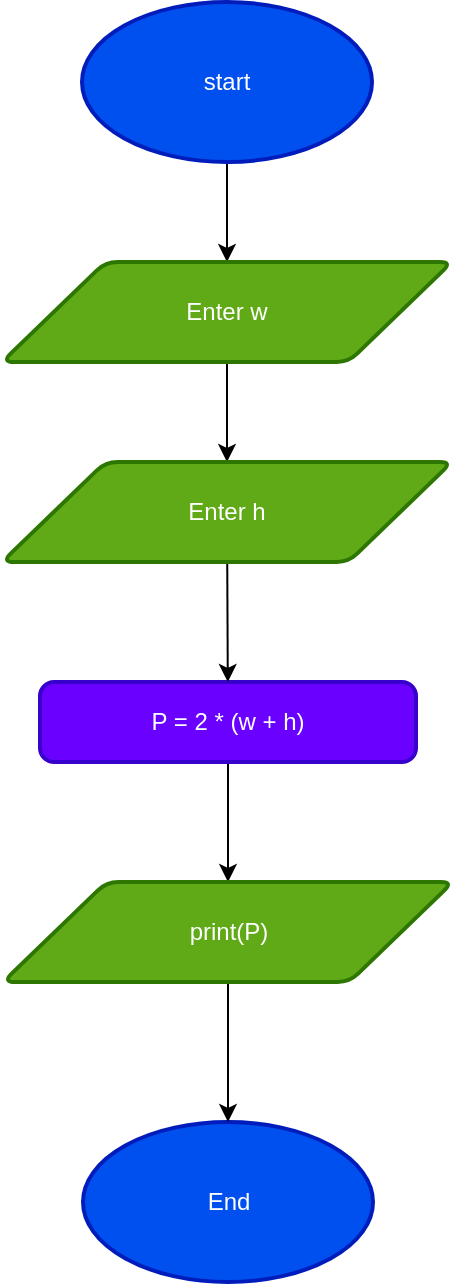 <mxfile>
    <diagram id="_atwTZu7Ei0EAMq6Ljdr" name="Page-1">
        <mxGraphModel dx="1329" dy="772" grid="1" gridSize="10" guides="1" tooltips="1" connect="1" arrows="1" fold="1" page="1" pageScale="1" pageWidth="850" pageHeight="1100" math="0" shadow="0">
            <root>
                <mxCell id="0"/>
                <mxCell id="1" parent="0"/>
                <mxCell id="12" value="" style="edgeStyle=none;html=1;" edge="1" parent="1" source="2" target="8">
                    <mxGeometry relative="1" as="geometry"/>
                </mxCell>
                <mxCell id="2" value="start" style="strokeWidth=2;html=1;shape=mxgraph.flowchart.start_1;whiteSpace=wrap;fillColor=#0050ef;fontColor=#ffffff;strokeColor=#001DBC;" vertex="1" parent="1">
                    <mxGeometry x="352" y="70" width="145" height="80" as="geometry"/>
                </mxCell>
                <mxCell id="3" value="End" style="strokeWidth=2;html=1;shape=mxgraph.flowchart.start_1;whiteSpace=wrap;fillColor=#0050ef;fontColor=#ffffff;strokeColor=#001DBC;" vertex="1" parent="1">
                    <mxGeometry x="352.5" y="630" width="145" height="80" as="geometry"/>
                </mxCell>
                <mxCell id="15" value="" style="edgeStyle=none;html=1;" edge="1" parent="1" source="7" target="11">
                    <mxGeometry relative="1" as="geometry"/>
                </mxCell>
                <mxCell id="7" value="P = 2 * (w + h)" style="rounded=1;whiteSpace=wrap;html=1;absoluteArcSize=1;arcSize=14;strokeWidth=2;fillColor=#6a00ff;fontColor=#ffffff;strokeColor=#3700CC;" vertex="1" parent="1">
                    <mxGeometry x="331" y="410" width="188" height="40" as="geometry"/>
                </mxCell>
                <mxCell id="13" value="" style="edgeStyle=none;html=1;" edge="1" parent="1" source="8" target="9">
                    <mxGeometry relative="1" as="geometry"/>
                </mxCell>
                <mxCell id="8" value="Enter w" style="shape=parallelogram;html=1;strokeWidth=2;perimeter=parallelogramPerimeter;whiteSpace=wrap;rounded=1;arcSize=12;size=0.23;fillColor=#60a917;fontColor=#ffffff;strokeColor=#2D7600;" vertex="1" parent="1">
                    <mxGeometry x="312" y="200" width="225" height="50" as="geometry"/>
                </mxCell>
                <mxCell id="14" value="" style="edgeStyle=none;html=1;" edge="1" parent="1" source="9" target="7">
                    <mxGeometry relative="1" as="geometry"/>
                </mxCell>
                <mxCell id="9" value="Enter h" style="shape=parallelogram;html=1;strokeWidth=2;perimeter=parallelogramPerimeter;whiteSpace=wrap;rounded=1;arcSize=12;size=0.23;fillColor=#60a917;fontColor=#ffffff;strokeColor=#2D7600;" vertex="1" parent="1">
                    <mxGeometry x="312" y="300" width="225" height="50" as="geometry"/>
                </mxCell>
                <mxCell id="16" value="" style="edgeStyle=none;html=1;" edge="1" parent="1" source="11" target="3">
                    <mxGeometry relative="1" as="geometry"/>
                </mxCell>
                <mxCell id="11" value="print(P)" style="shape=parallelogram;html=1;strokeWidth=2;perimeter=parallelogramPerimeter;whiteSpace=wrap;rounded=1;arcSize=12;size=0.23;fillColor=#60a917;fontColor=#ffffff;strokeColor=#2D7600;" vertex="1" parent="1">
                    <mxGeometry x="312.5" y="510" width="225" height="50" as="geometry"/>
                </mxCell>
            </root>
        </mxGraphModel>
    </diagram>
</mxfile>